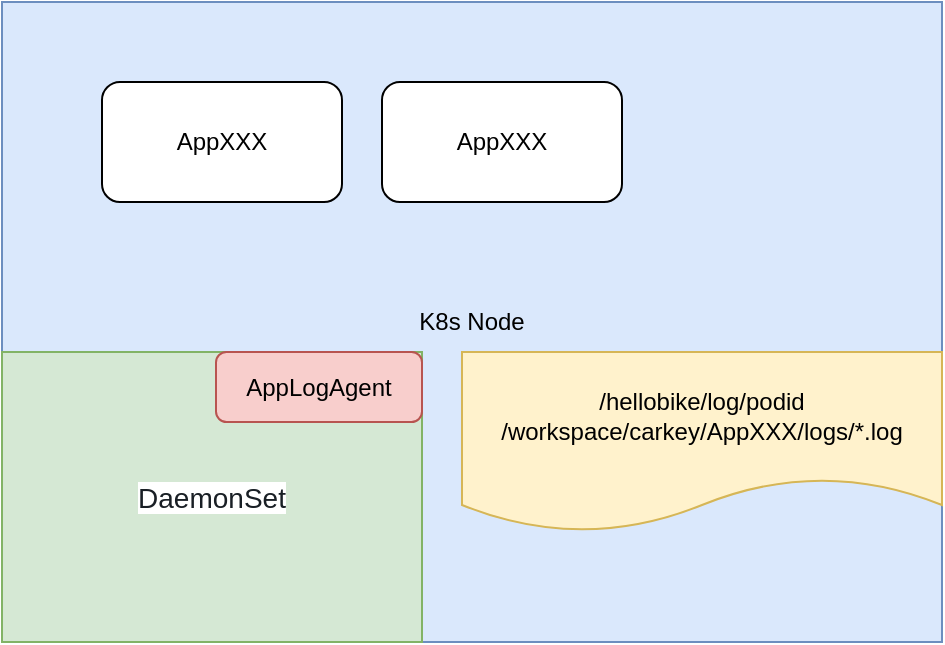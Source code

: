 <mxfile version="12.1.0" type="github" pages="1"><diagram id="tGhwHjudlcuZFOMFwffr" name="Page-1"><mxGraphModel dx="888" dy="642" grid="1" gridSize="10" guides="1" tooltips="1" connect="1" arrows="1" fold="1" page="1" pageScale="1" pageWidth="827" pageHeight="1169" math="0" shadow="0"><root><mxCell id="0"/><mxCell id="1" parent="0"/><mxCell id="w78_c3vEiBRCGF8ir1NW-3" value="K8s Node" style="rounded=0;whiteSpace=wrap;html=1;shadow=0;fillColor=#dae8fc;strokeColor=#6c8ebf;" vertex="1" parent="1"><mxGeometry x="90" y="300" width="470" height="320" as="geometry"/></mxCell><mxCell id="w78_c3vEiBRCGF8ir1NW-1" value="AppXXX" style="rounded=1;whiteSpace=wrap;html=1;" vertex="1" parent="1"><mxGeometry x="140" y="340" width="120" height="60" as="geometry"/></mxCell><mxCell id="w78_c3vEiBRCGF8ir1NW-7" value="&lt;span style=&quot;color: rgb(25 , 31 , 37) ; font-family: , , &amp;#34;pingfang sc&amp;#34; , &amp;#34;hiragino sans gb&amp;#34; , &amp;#34;segoe ui&amp;#34; , , &amp;#34;roboto&amp;#34; , &amp;#34;droid sans&amp;#34; , &amp;#34;helvetica neue&amp;#34; , sans-serif ; font-size: 14px ; text-align: left ; white-space: pre-wrap ; background-color: rgb(255 , 255 , 255)&quot;&gt;DaemonSet&lt;/span&gt;" style="rounded=0;whiteSpace=wrap;html=1;shadow=0;fillColor=#d5e8d4;strokeColor=#82b366;" vertex="1" parent="1"><mxGeometry x="90" y="475" width="210" height="145" as="geometry"/></mxCell><mxCell id="w78_c3vEiBRCGF8ir1NW-2" value="AppLogAgent" style="rounded=1;whiteSpace=wrap;html=1;fillColor=#f8cecc;strokeColor=#b85450;" vertex="1" parent="1"><mxGeometry x="197" y="475" width="103" height="35" as="geometry"/></mxCell><mxCell id="w78_c3vEiBRCGF8ir1NW-8" value="AppXXX" style="rounded=1;whiteSpace=wrap;html=1;" vertex="1" parent="1"><mxGeometry x="280" y="340" width="120" height="60" as="geometry"/></mxCell><mxCell id="w78_c3vEiBRCGF8ir1NW-9" value="/hellobike/log/podid&lt;br&gt;/workspace/carkey/AppXXX/logs/*.log" style="shape=document;whiteSpace=wrap;html=1;boundedLbl=1;shadow=0;fillColor=#fff2cc;strokeColor=#d6b656;" vertex="1" parent="1"><mxGeometry x="320" y="475" width="240" height="90" as="geometry"/></mxCell></root></mxGraphModel></diagram></mxfile>